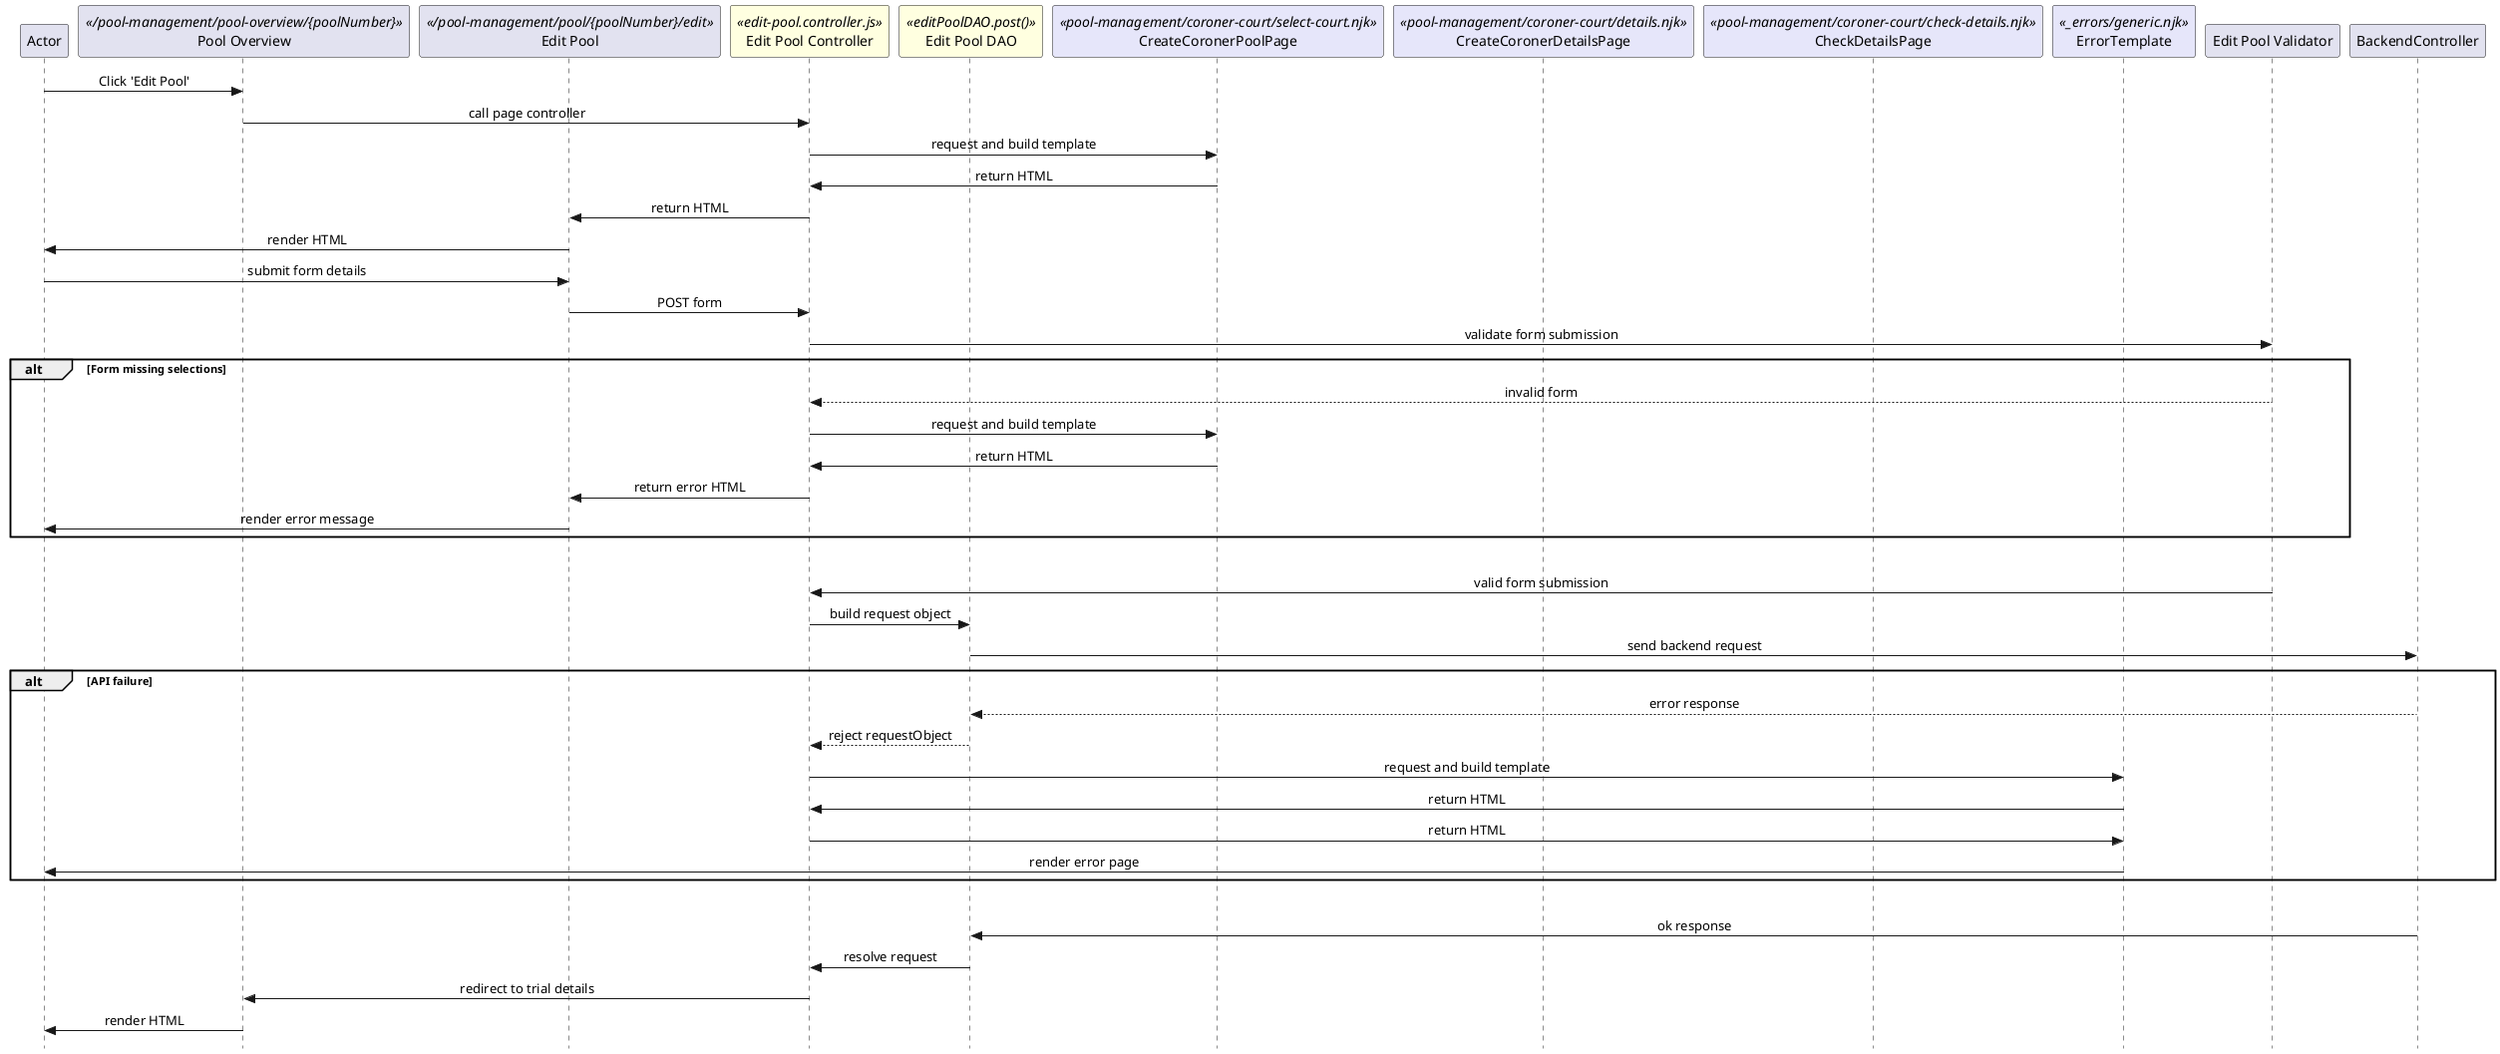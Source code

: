 @startuml edit-pool

skinparam Style strictuml 
skinparam SequenceMessageAlignment center

participant Actor

''' LOCAL ROUTING
participant "Pool Overview" as HomePage <</pool-management/pool-overview/{poolNumber}>>
participant "Edit Pool" as FormPage <</pool-management/pool/{poolNumber}/edit>>

''' CONTROLLER AND REQUEST OBJECTS
participant "Edit Pool Controller" as Controller <<edit-pool.controller.js>> #LightYellow
participant "Edit Pool DAO" as SubmitDAO <<editPoolDAO.post()>> #LightYellow

''' TEMPLATES
participant CreateCoronerPoolPage as FormTemplate <<pool-management/coroner-court/select-court.njk>> #lavender
participant CreateCoronerDetailsPage as DetailsTemplate <<pool-management/coroner-court/details.njk>> #lavender
participant CheckDetailsPage as ConfirmationTemplate <<pool-management/coroner-court/check-details.njk>> #lavender
participant ErrorTemplate as Error <<_errors/generic.njk>> #lavender

''' FILTERS AND VALIDATORS
participant "Edit Pool Validator" as Validator

''' BACKEND CONTROLLER
participant BackendController


Actor -> HomePage : Click 'Edit Pool'

HomePage -> Controller : call page controller

''' Form
Controller -> FormTemplate : request and build template
Controller <- FormTemplate : return HTML
FormPage <- Controller : return HTML
Actor <- FormPage : render HTML

Actor -> FormPage : submit form details
FormPage -> Controller : POST form
Controller -> Validator : validate form submission

alt Form missing selections
  Controller <-- Validator : invalid form
  Controller -> FormTemplate : request and build template
  Controller <- FormTemplate : return HTML
  FormPage <- Controller : return error HTML
  Actor <- FormPage : render error message
end
|||

Controller <- Validator : valid form submission

Controller -> SubmitDAO : build request object
SubmitDAO -> BackendController : send backend request

alt API failure
  SubmitDAO <-- BackendController : error response
  Controller <-- SubmitDAO : reject requestObject
  Controller -> Error : request and build template
  Controller <- Error : return HTML
  Error <- Controller : return HTML
  Actor <- Error : render error page
end
|||

SubmitDAO <- BackendController : ok response
Controller <- SubmitDAO : resolve request
HomePage <- Controller : redirect to trial details

Actor <- HomePage : render HTML
